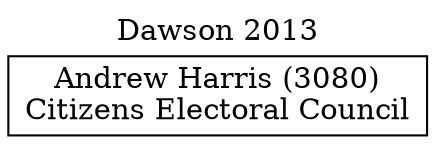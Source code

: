 // House preference flow
digraph "Andrew Harris (3080)_Dawson_2013" {
	graph [label="Dawson 2013" labelloc=t mclimit=10]
	node [shape=box]
	"Andrew Harris (3080)" [label="Andrew Harris (3080)
Citizens Electoral Council"]
}
